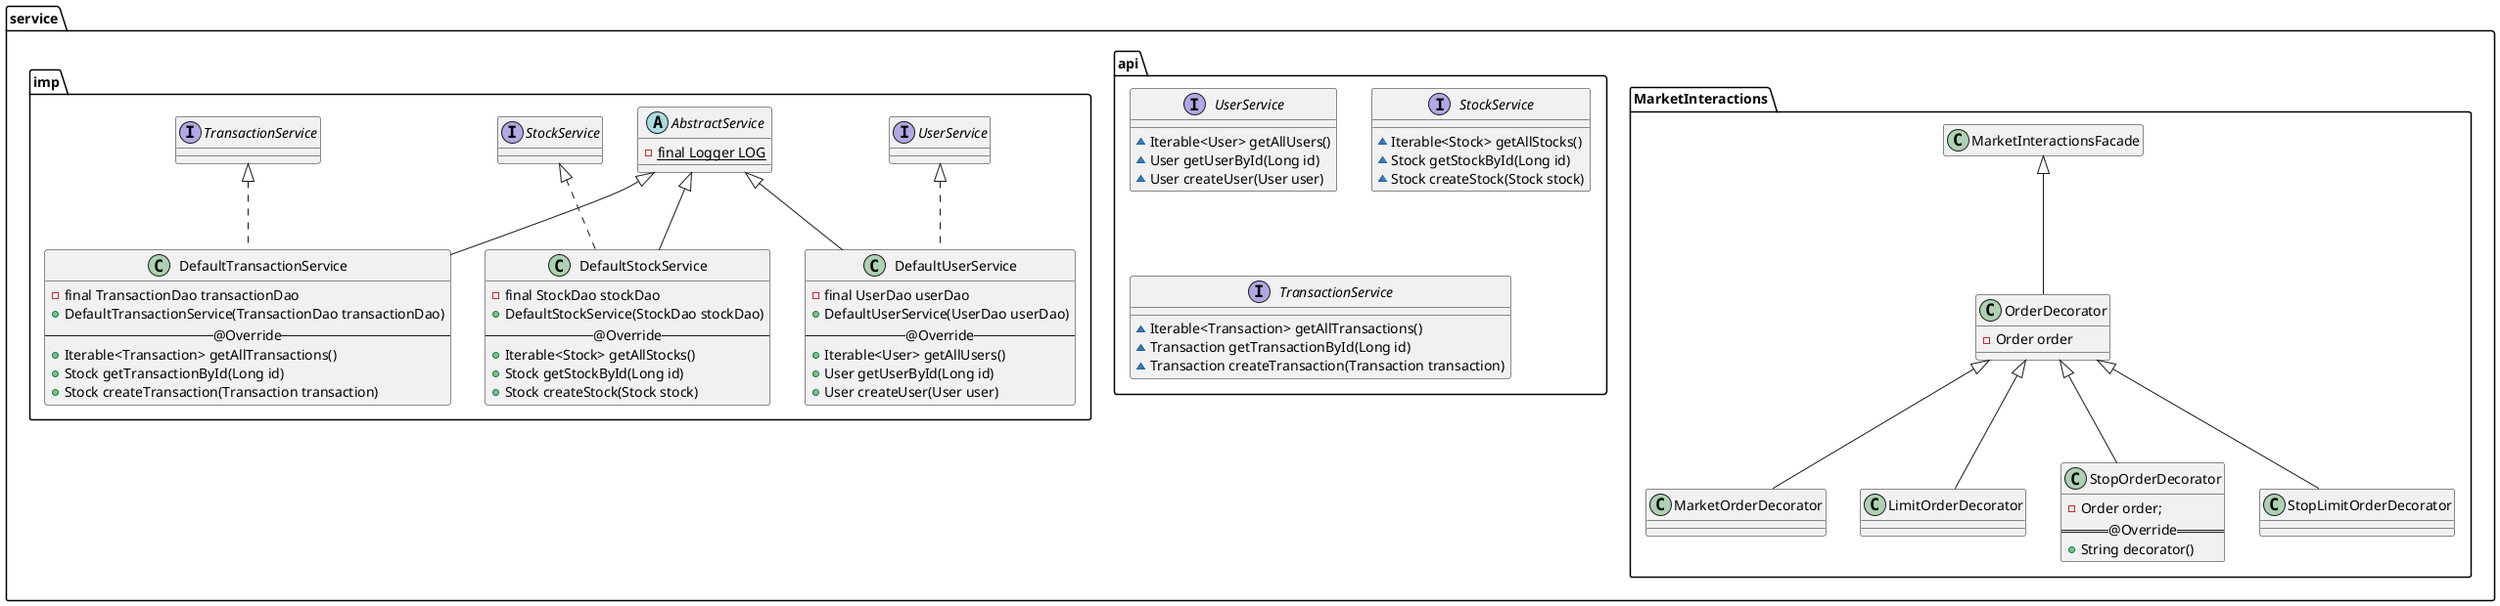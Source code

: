 @startuml

package service {

    package MarketInteractions {
        class MarketInteractionsFacade
        hide MarketInteractionsFacade methods
        hide MarketInteractionsFacade fields

        class OrderDecorator extends MarketInteractionsFacade {
            -Order order
        }

        class MarketOrderDecorator extends OrderDecorator {

        }

        class LimitOrderDecorator extends OrderDecorator {

        }

        class StopOrderDecorator extends OrderDecorator {
            -Order order;
            == @Override ==
            +String decorator()
        }

        class StopLimitOrderDecorator extends OrderDecorator {

        }
    }

    package api {
        interface UserService {
            ~Iterable<User> getAllUsers()
            ~User getUserById(Long id)
            ~User createUser(User user)
        }

        interface StockService {
            ~Iterable<Stock> getAllStocks()
            ~Stock getStockById(Long id)
            ~Stock createStock(Stock stock)
        }

        interface TransactionService {
            ~Iterable<Transaction> getAllTransactions()
            ~Transaction getTransactionById(Long id)
            ~Transaction createTransaction(Transaction transaction)
        }
    }

    package imp {
        abstract class AbstractService {
            -{static} final Logger LOG
        }

        class DefaultUserService extends AbstractService implements UserService {
            -final UserDao userDao
            +DefaultUserService(UserDao userDao)
            -- @Override --
            +Iterable<User> getAllUsers()
            +User getUserById(Long id)
            +User createUser(User user)
        }

        class DefaultStockService extends AbstractService implements StockService {
            -final StockDao stockDao
            +DefaultStockService(StockDao stockDao)
            -- @Override --
            +Iterable<Stock> getAllStocks()
            +Stock getStockById(Long id)
            +Stock createStock(Stock stock)
        }

        class DefaultTransactionService extends AbstractService implements TransactionService {
            -final TransactionDao transactionDao
            +DefaultTransactionService(TransactionDao transactionDao)
            -- @Override --
            +Iterable<Transaction> getAllTransactions()
            +Stock getTransactionById(Long id)
            +Stock createTransaction(Transaction transaction)
        }
    }
}

@enduml